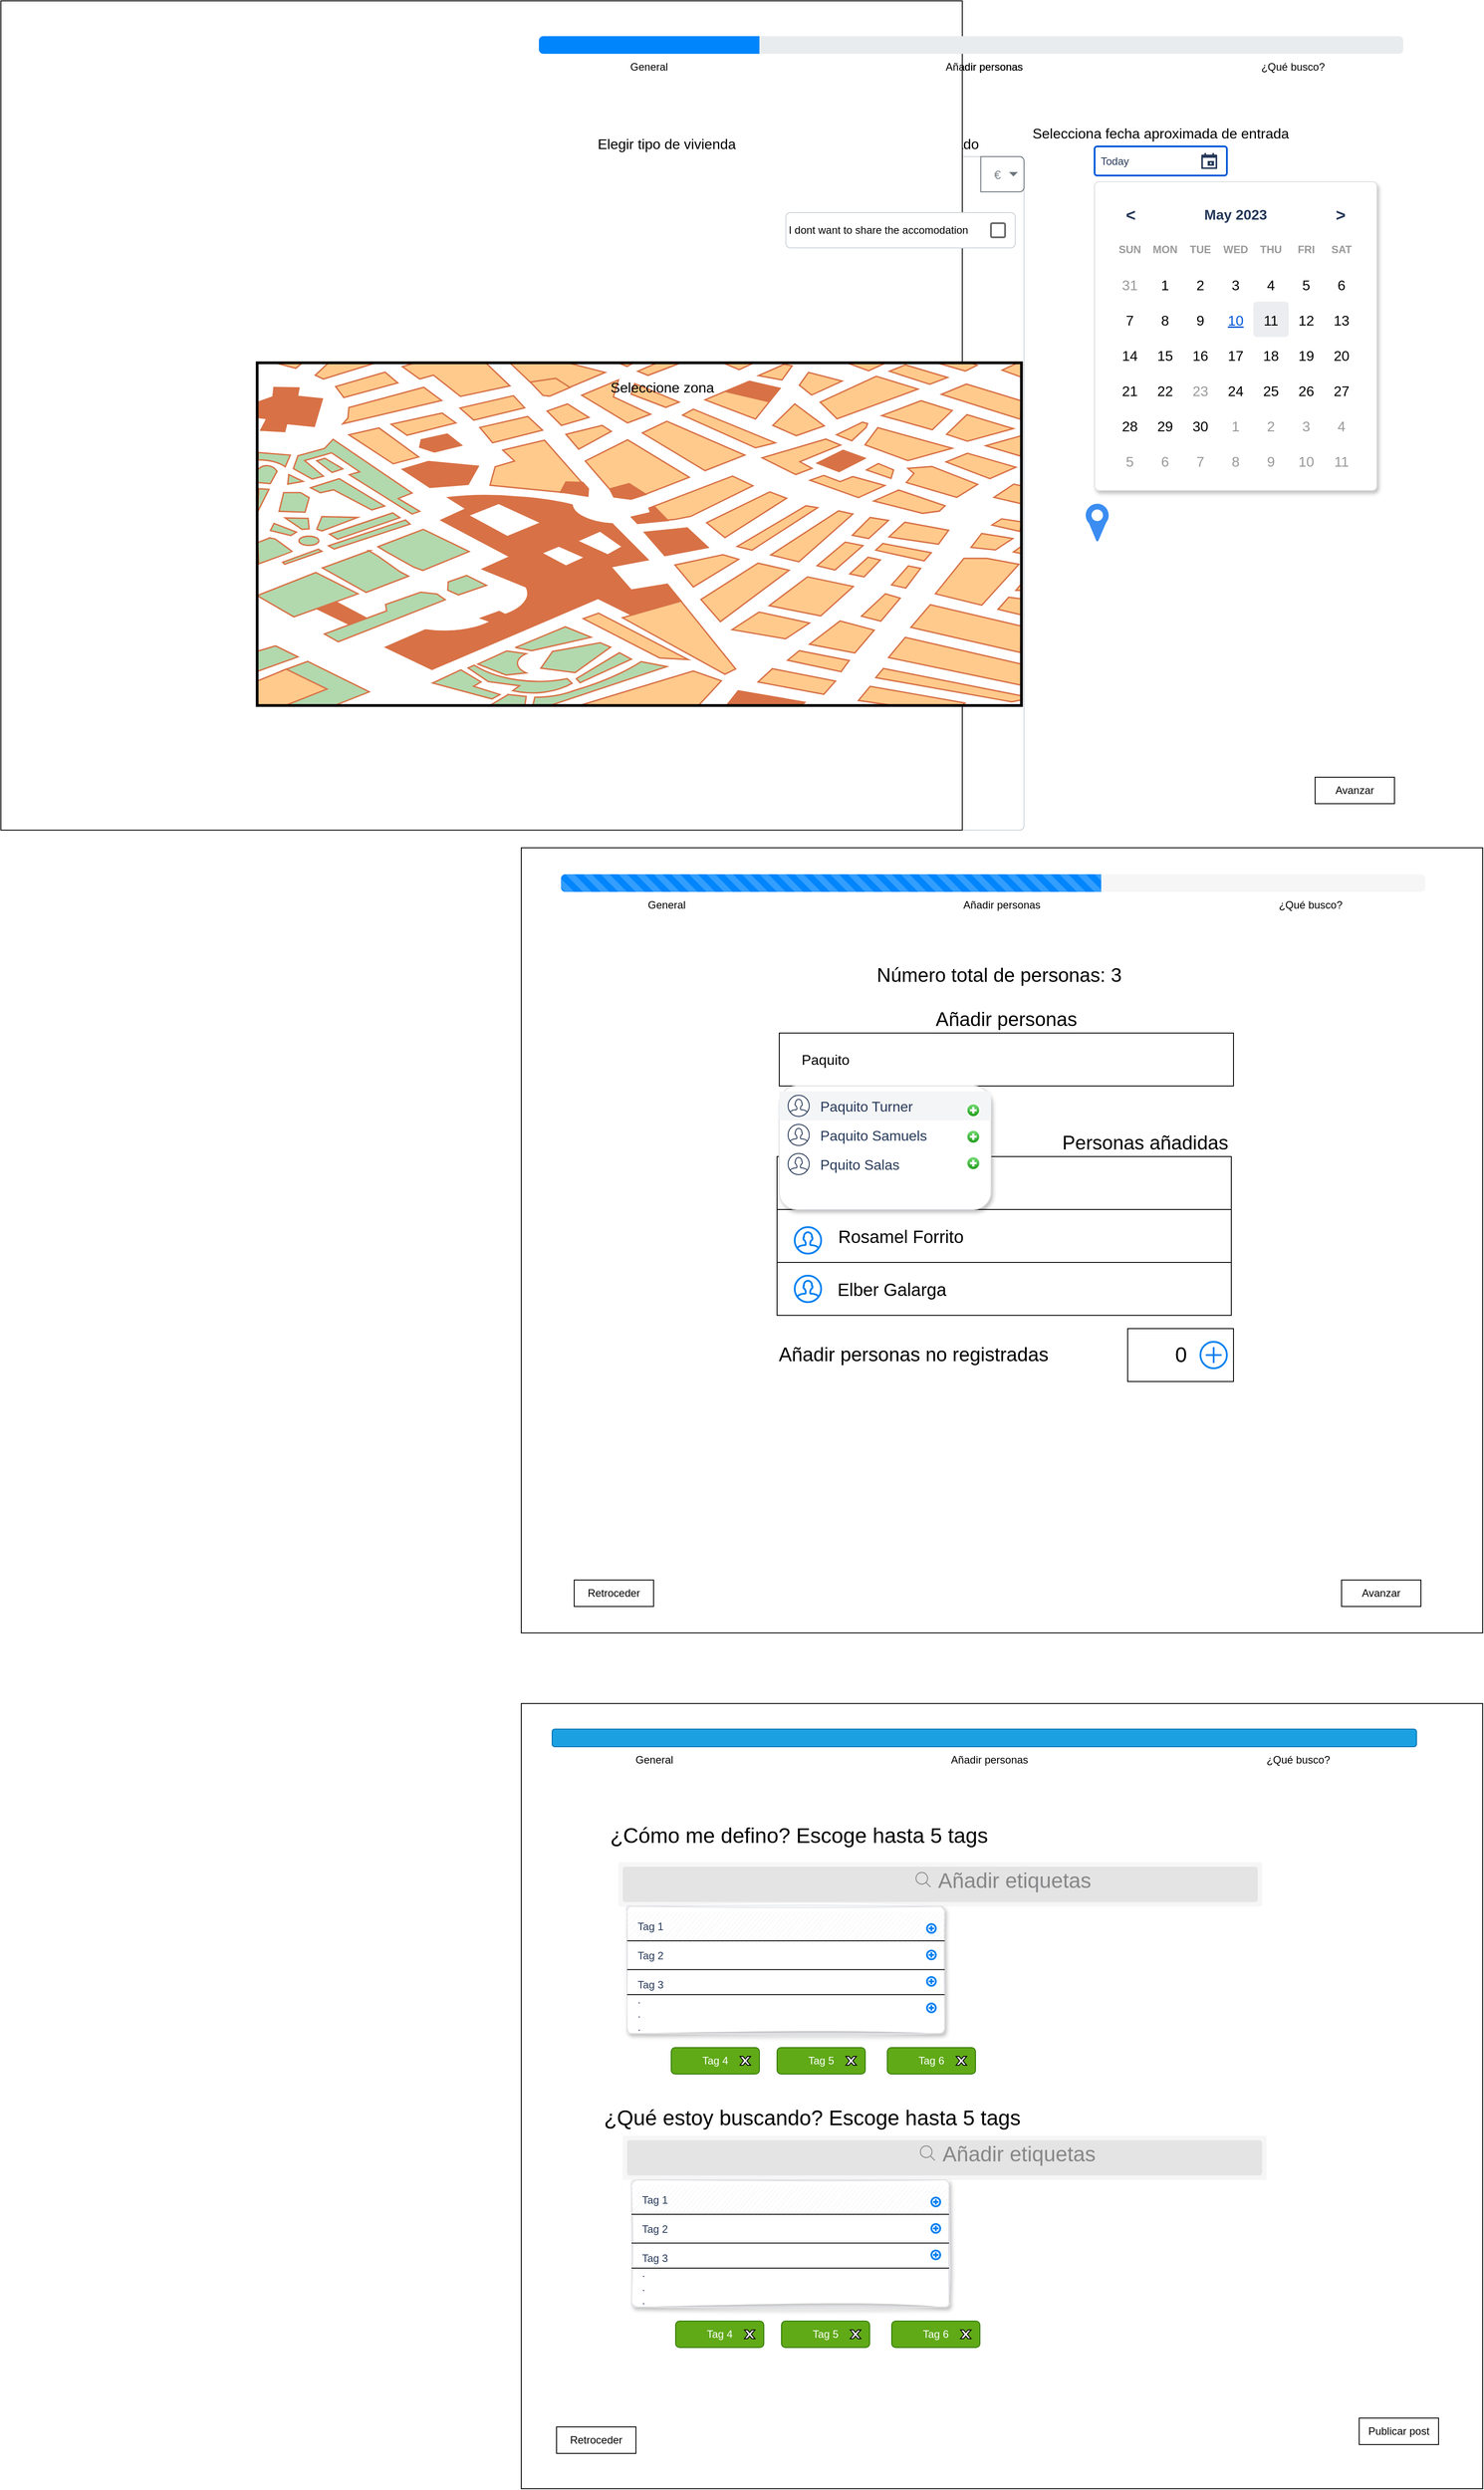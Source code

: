 <mxfile version="22.0.4" type="device">
  <diagram name="Create Person&#39;s Post" id="DGUBOlGSEJ_c2nCGAg-M">
    <mxGraphModel dx="3728" dy="1106" grid="1" gridSize="10" guides="1" tooltips="1" connect="1" arrows="1" fold="1" page="1" pageScale="1" pageWidth="827" pageHeight="1169" math="0" shadow="0">
      <root>
        <mxCell id="ZD-dW0uX3HsJ5z5t2PT5-0" />
        <mxCell id="ZD-dW0uX3HsJ5z5t2PT5-1" parent="ZD-dW0uX3HsJ5z5t2PT5-0" />
        <mxCell id="j2fNRu94Y6F79wNkn1hD-2" value="" style="html=1;shadow=0;dashed=0;shape=mxgraph.bootstrap.rrect;rSize=5;fillColor=#E9ECEF;strokeColor=none;" parent="ZD-dW0uX3HsJ5z5t2PT5-1" vertex="1">
          <mxGeometry x="-250" y="50" width="980" height="20" as="geometry" />
        </mxCell>
        <mxCell id="j2fNRu94Y6F79wNkn1hD-3" value="" style="html=1;shadow=0;dashed=0;shape=mxgraph.bootstrap.leftButton;rSize=5;fillColor=#0085FC;strokeColor=none;resizeHeight=1;" parent="j2fNRu94Y6F79wNkn1hD-2" vertex="1">
          <mxGeometry width="250" height="20" relative="1" as="geometry" />
        </mxCell>
        <mxCell id="j2fNRu94Y6F79wNkn1hD-4" value="" style="shape=image;html=1;verticalAlign=top;verticalLabelPosition=bottom;labelBackgroundColor=#ffffff;imageAspect=0;aspect=fixed;image=https://cdn3.iconfinder.com/data/icons/ilb/Cute%20Ball%20-%20Stop.png" parent="ZD-dW0uX3HsJ5z5t2PT5-1" vertex="1">
          <mxGeometry x="750" y="41" width="38" height="38" as="geometry" />
        </mxCell>
        <mxCell id="j2fNRu94Y6F79wNkn1hD-5" value="General" style="text;html=1;strokeColor=none;fillColor=none;align=center;verticalAlign=middle;whiteSpace=wrap;rounded=0;" parent="ZD-dW0uX3HsJ5z5t2PT5-1" vertex="1">
          <mxGeometry x="-250" y="70" width="250" height="30" as="geometry" />
        </mxCell>
        <mxCell id="j2fNRu94Y6F79wNkn1hD-6" value="Añadir personas" style="text;html=1;strokeColor=none;fillColor=none;align=center;verticalAlign=middle;whiteSpace=wrap;rounded=0;" parent="ZD-dW0uX3HsJ5z5t2PT5-1" vertex="1">
          <mxGeometry x="130" y="70" width="250" height="30" as="geometry" />
        </mxCell>
        <mxCell id="j2fNRu94Y6F79wNkn1hD-7" value="¿Qué busco?" style="text;html=1;strokeColor=none;fillColor=none;align=center;verticalAlign=middle;whiteSpace=wrap;rounded=0;" parent="ZD-dW0uX3HsJ5z5t2PT5-1" vertex="1">
          <mxGeometry x="480" y="70" width="250" height="30" as="geometry" />
        </mxCell>
        <mxCell id="j2fNRu94Y6F79wNkn1hD-8" value="&lt;font face=&quot;Helvetica&quot;&gt;Elegir tipo&lt;/font&gt;" style="rounded=1;fillColor=#253858;strokeColor=none;html=1;fontColor=#ffffff;align=left;fontSize=12;spacingLeft=10;sketch=0;hachureGap=4;pointerEvents=0;fontFamily=Architects Daughter;fontSource=https%3A%2F%2Ffonts.googleapis.com%2Fcss%3Ffamily%3DArchitects%2BDaughter;" parent="ZD-dW0uX3HsJ5z5t2PT5-1" vertex="1">
          <mxGeometry x="-180" y="186.5" width="130" height="33" as="geometry" />
        </mxCell>
        <mxCell id="j2fNRu94Y6F79wNkn1hD-9" value="" style="shape=triangle;direction=south;fillColor=#ffffff;strokeColor=none;html=1;sketch=1;hachureGap=4;pointerEvents=0;fontFamily=Architects Daughter;fontSource=https%3A%2F%2Ffonts.googleapis.com%2Fcss%3Ffamily%3DArchitects%2BDaughter;fontSize=20;" parent="j2fNRu94Y6F79wNkn1hD-8" vertex="1">
          <mxGeometry x="1" y="0.5" width="12" height="6" relative="1" as="geometry">
            <mxPoint x="-20" y="-3" as="offset" />
          </mxGeometry>
        </mxCell>
        <mxCell id="j2fNRu94Y6F79wNkn1hD-10" value="" style="rounded=1;fillColor=#ffffff;strokeColor=#DFE1E5;shadow=1;html=1;arcSize=4;sketch=1;hachureGap=4;pointerEvents=0;fontFamily=Architects Daughter;fontSource=https%3A%2F%2Ffonts.googleapis.com%2Fcss%3Ffamily%3DArchitects%2BDaughter;fontSize=20;" parent="ZD-dW0uX3HsJ5z5t2PT5-1" vertex="1">
          <mxGeometry x="-180" y="222.5" width="148" height="177.5" as="geometry" />
        </mxCell>
        <mxCell id="j2fNRu94Y6F79wNkn1hD-11" value="&lt;font face=&quot;Helvetica&quot;&gt;Piso&lt;/font&gt;" style="rounded=0;fillColor=#F4F5F7;strokeColor=none;shadow=0;html=1;align=left;fontSize=12;spacingLeft=10;fontColor=#253858;resizeWidth=1;sketch=1;hachureGap=4;pointerEvents=0;fontFamily=Architects Daughter;fontSource=https%3A%2F%2Ffonts.googleapis.com%2Fcss%3Ffamily%3DArchitects%2BDaughter;" parent="j2fNRu94Y6F79wNkn1hD-10" vertex="1">
          <mxGeometry width="130" height="33" relative="1" as="geometry">
            <mxPoint y="6" as="offset" />
          </mxGeometry>
        </mxCell>
        <mxCell id="j2fNRu94Y6F79wNkn1hD-12" value="&lt;font face=&quot;Helvetica&quot;&gt;Chalet&lt;/font&gt;" style="rounded=0;fillColor=none;strokeColor=none;shadow=0;html=1;align=left;fontSize=12;spacingLeft=10;fontColor=#253858;resizeWidth=1;sketch=1;hachureGap=4;pointerEvents=0;fontFamily=Architects Daughter;fontSource=https%3A%2F%2Ffonts.googleapis.com%2Fcss%3Ffamily%3DArchitects%2BDaughter;" parent="j2fNRu94Y6F79wNkn1hD-10" vertex="1">
          <mxGeometry width="130" height="33" relative="1" as="geometry">
            <mxPoint y="39" as="offset" />
          </mxGeometry>
        </mxCell>
        <mxCell id="j2fNRu94Y6F79wNkn1hD-13" value="&lt;font face=&quot;Helvetica&quot;&gt;Adosado&lt;/font&gt;" style="rounded=0;fillColor=none;strokeColor=none;shadow=0;html=1;align=left;fontSize=12;spacingLeft=10;fontColor=#253858;resizeWidth=1;sketch=1;hachureGap=4;pointerEvents=0;fontFamily=Architects Daughter;fontSource=https%3A%2F%2Ffonts.googleapis.com%2Fcss%3Ffamily%3DArchitects%2BDaughter;" parent="j2fNRu94Y6F79wNkn1hD-10" vertex="1">
          <mxGeometry width="130" height="33" relative="1" as="geometry">
            <mxPoint y="72" as="offset" />
          </mxGeometry>
        </mxCell>
        <mxCell id="j2fNRu94Y6F79wNkn1hD-14" value="&lt;font face=&quot;Helvetica&quot;&gt;Semiadosado&lt;/font&gt;" style="rounded=0;fillColor=none;strokeColor=none;shadow=0;html=1;align=left;fontSize=12;spacingLeft=10;fontColor=#253858;resizeWidth=1;sketch=1;hachureGap=4;pointerEvents=0;fontFamily=Architects Daughter;fontSource=https%3A%2F%2Ffonts.googleapis.com%2Fcss%3Ffamily%3DArchitects%2BDaughter;" parent="j2fNRu94Y6F79wNkn1hD-10" vertex="1">
          <mxGeometry width="130" height="33" relative="1" as="geometry">
            <mxPoint y="105" as="offset" />
          </mxGeometry>
        </mxCell>
        <mxCell id="j2fNRu94Y6F79wNkn1hD-15" value="&lt;font face=&quot;Helvetica&quot;&gt;Todos&lt;/font&gt;" style="rounded=0;fillColor=none;strokeColor=none;shadow=0;html=1;align=left;fontSize=12;spacingLeft=10;fontColor=#253858;resizeWidth=1;sketch=1;hachureGap=4;pointerEvents=0;fontFamily=Architects Daughter;fontSource=https%3A%2F%2Ffonts.googleapis.com%2Fcss%3Ffamily%3DArchitects%2BDaughter;" parent="j2fNRu94Y6F79wNkn1hD-10" vertex="1">
          <mxGeometry y="137.496" width="130" height="29.658" as="geometry" />
        </mxCell>
        <mxCell id="j2fNRu94Y6F79wNkn1hD-16" value="" style="shape=image;html=1;verticalAlign=top;verticalLabelPosition=bottom;labelBackgroundColor=#ffffff;imageAspect=0;aspect=fixed;image=https://cdn2.iconfinder.com/data/icons/boxicons-regular-vol-1/24/bx-checkbox-128.png" parent="j2fNRu94Y6F79wNkn1hD-10" vertex="1">
          <mxGeometry x="100" y="107.5" width="28" height="28" as="geometry" />
        </mxCell>
        <mxCell id="j2fNRu94Y6F79wNkn1hD-17" value="" style="shape=image;html=1;verticalAlign=top;verticalLabelPosition=bottom;labelBackgroundColor=#ffffff;imageAspect=0;aspect=fixed;image=https://cdn2.iconfinder.com/data/icons/boxicons-regular-vol-1/24/bx-checkbox-128.png" parent="j2fNRu94Y6F79wNkn1hD-10" vertex="1">
          <mxGeometry x="100" y="74.75" width="28" height="28" as="geometry" />
        </mxCell>
        <mxCell id="j2fNRu94Y6F79wNkn1hD-18" value="" style="shape=image;html=1;verticalAlign=top;verticalLabelPosition=bottom;labelBackgroundColor=#ffffff;imageAspect=0;aspect=fixed;image=https://cdn2.iconfinder.com/data/icons/boxicons-regular-vol-1/24/bx-checkbox-128.png" parent="j2fNRu94Y6F79wNkn1hD-10" vertex="1">
          <mxGeometry x="100" y="137.5" width="28" height="28" as="geometry" />
        </mxCell>
        <mxCell id="j2fNRu94Y6F79wNkn1hD-19" value="" style="shape=image;html=1;verticalAlign=top;verticalLabelPosition=bottom;labelBackgroundColor=#ffffff;imageAspect=0;aspect=fixed;image=https://cdn2.iconfinder.com/data/icons/boxicons-regular-vol-1/24/bx-checkbox-128.png" parent="j2fNRu94Y6F79wNkn1hD-10" vertex="1">
          <mxGeometry x="100" y="37.5" width="28" height="28" as="geometry" />
        </mxCell>
        <mxCell id="j2fNRu94Y6F79wNkn1hD-20" value="" style="dashed=0;labelPosition=right;align=left;shape=mxgraph.gmdl.checkbox;strokeColor=none;fillColor=#009587;strokeWidth=2;aspect=fixed;sketch=0;html=1;" parent="j2fNRu94Y6F79wNkn1hD-10" vertex="1">
          <mxGeometry x="106" y="7.5" width="16" height="16" as="geometry" />
        </mxCell>
        <mxCell id="j2fNRu94Y6F79wNkn1hD-21" value="&lt;font style=&quot;font-size: 16px;&quot;&gt;Presupuesto aproximado&lt;/font&gt;" style="text;html=1;strokeColor=none;fillColor=none;align=center;verticalAlign=middle;whiteSpace=wrap;rounded=0;" parent="ZD-dW0uX3HsJ5z5t2PT5-1" vertex="1">
          <mxGeometry x="30" y="156.5" width="260" height="30" as="geometry" />
        </mxCell>
        <mxCell id="j2fNRu94Y6F79wNkn1hD-22" value="" style="html=1;shadow=0;dashed=0;shape=mxgraph.bootstrap.rrect;rSize=5;strokeColor=#CED4DA;html=1;whiteSpace=wrap;fillColor=#FFFFFF;fontColor=#7D868C;align=left;spacing=15;spacingLeft=40;fontSize=14;" parent="ZD-dW0uX3HsJ5z5t2PT5-1" vertex="1">
          <mxGeometry x="30" y="186.5" width="270" height="763.5" as="geometry" />
        </mxCell>
        <mxCell id="j2fNRu94Y6F79wNkn1hD-23" value="€" style="html=1;shadow=0;dashed=0;shape=mxgraph.bootstrap.rightButton;strokeColor=#6C757D;gradientColor=inherit;fontColor=inherit;fillColor=inherit;rSize=5;perimeter=none;whiteSpace=wrap;resizeHeight=1;fontSize=14;align=left;spacing=15;" parent="j2fNRu94Y6F79wNkn1hD-22" vertex="1">
          <mxGeometry x="1" width="49" height="40" relative="1" as="geometry">
            <mxPoint x="-49" as="offset" />
          </mxGeometry>
        </mxCell>
        <mxCell id="j2fNRu94Y6F79wNkn1hD-24" value="" style="shape=triangle;direction=south;fillColor=#6C767D;strokeColor=none;perimeter=none;" parent="j2fNRu94Y6F79wNkn1hD-23" vertex="1">
          <mxGeometry x="1" y="0.5" width="10" height="5" relative="1" as="geometry">
            <mxPoint x="-17" y="-2.5" as="offset" />
          </mxGeometry>
        </mxCell>
        <mxCell id="j2fNRu94Y6F79wNkn1hD-25" value="Min:&amp;nbsp;" style="text;html=1;strokeColor=none;fillColor=none;align=center;verticalAlign=middle;whiteSpace=wrap;rounded=0;" parent="j2fNRu94Y6F79wNkn1hD-22" vertex="1">
          <mxGeometry x="10" width="50" height="40" as="geometry" />
        </mxCell>
        <mxCell id="j2fNRu94Y6F79wNkn1hD-26" value="Max:" style="text;html=1;strokeColor=none;fillColor=none;align=center;verticalAlign=middle;whiteSpace=wrap;rounded=0;" parent="j2fNRu94Y6F79wNkn1hD-22" vertex="1">
          <mxGeometry x="110" width="50" height="40" as="geometry" />
        </mxCell>
        <mxCell id="j2fNRu94Y6F79wNkn1hD-27" value="" style="endArrow=none;html=1;rounded=0;entryX=0;entryY=0;entryDx=0;entryDy=0;exitX=0;exitY=1;exitDx=0;exitDy=0;dashed=1;dashPattern=1 1;" parent="j2fNRu94Y6F79wNkn1hD-22" source="j2fNRu94Y6F79wNkn1hD-26" target="j2fNRu94Y6F79wNkn1hD-26" edge="1">
          <mxGeometry width="50" height="50" relative="1" as="geometry">
            <mxPoint x="105" y="40" as="sourcePoint" />
            <mxPoint x="420" y="160" as="targetPoint" />
          </mxGeometry>
        </mxCell>
        <mxCell id="j2fNRu94Y6F79wNkn1hD-0" value="" style="rounded=0;whiteSpace=wrap;html=1;" parent="j2fNRu94Y6F79wNkn1hD-22" vertex="1">
          <mxGeometry x="-890" y="-176.5" width="1090" height="940" as="geometry" />
        </mxCell>
        <mxCell id="j2fNRu94Y6F79wNkn1hD-1" value="" style="verticalLabelPosition=bottom;shadow=0;dashed=0;align=center;html=1;verticalAlign=top;strokeWidth=1;shape=mxgraph.mockup.misc.map;" parent="j2fNRu94Y6F79wNkn1hD-22" vertex="1">
          <mxGeometry x="-600" y="233.5" width="870" height="390" as="geometry" />
        </mxCell>
        <mxCell id="j2fNRu94Y6F79wNkn1hD-28" value="Today" style="rounded=1;arcSize=9;fillColor=#ffffff;align=left;spacingLeft=5;strokeColor=#0057D8;html=1;strokeWidth=2;fontColor=#253858;fontSize=12" parent="ZD-dW0uX3HsJ5z5t2PT5-1" vertex="1">
          <mxGeometry x="380" y="175" width="150" height="33" as="geometry" />
        </mxCell>
        <mxCell id="j2fNRu94Y6F79wNkn1hD-29" value="" style="shape=mxgraph.gmdl.calendar;fillColor=#253858;strokeColor=none" parent="j2fNRu94Y6F79wNkn1hD-28" vertex="1">
          <mxGeometry x="1" y="0.5" width="18" height="18" relative="1" as="geometry">
            <mxPoint x="-29" y="-9" as="offset" />
          </mxGeometry>
        </mxCell>
        <mxCell id="j2fNRu94Y6F79wNkn1hD-30" value="" style="shape=mxgraph.mockup.forms.rrect;rSize=5;strokeColor=#DFE1E5;fillColor=#ffffff;shadow=1" parent="ZD-dW0uX3HsJ5z5t2PT5-1" vertex="1">
          <mxGeometry x="380" y="215" width="320" height="350" as="geometry" />
        </mxCell>
        <mxCell id="j2fNRu94Y6F79wNkn1hD-31" value="May 2023" style="strokeColor=none;fillColor=none;fontColor=#253858;fontSize=16;fontStyle=1" parent="j2fNRu94Y6F79wNkn1hD-30" vertex="1">
          <mxGeometry x="60" y="16" width="200" height="40" as="geometry" />
        </mxCell>
        <mxCell id="j2fNRu94Y6F79wNkn1hD-32" value="&lt;" style="strokeColor=none;fillColor=none;fontColor=#253858;fontSize=19;fontStyle=1;" parent="j2fNRu94Y6F79wNkn1hD-30" vertex="1">
          <mxGeometry x="16" y="16" width="50" height="40" as="geometry" />
        </mxCell>
        <mxCell id="j2fNRu94Y6F79wNkn1hD-33" value="&gt;" style="strokeColor=none;fillColor=none;fontColor=#253858;fontSize=19;fontStyle=1;" parent="j2fNRu94Y6F79wNkn1hD-30" vertex="1">
          <mxGeometry x="254" y="16" width="50" height="40" as="geometry" />
        </mxCell>
        <mxCell id="j2fNRu94Y6F79wNkn1hD-34" value="SUN" style="strokeColor=none;fillColor=none;fontColor=#999999;fontSize=12;fontStyle=1" parent="j2fNRu94Y6F79wNkn1hD-30" vertex="1">
          <mxGeometry x="20" y="56" width="40" height="40" as="geometry" />
        </mxCell>
        <mxCell id="j2fNRu94Y6F79wNkn1hD-35" value="MON" style="strokeColor=none;fillColor=none;fontColor=#999999;fontSize=12;fontStyle=1" parent="j2fNRu94Y6F79wNkn1hD-30" vertex="1">
          <mxGeometry x="60" y="56" width="40" height="40" as="geometry" />
        </mxCell>
        <mxCell id="j2fNRu94Y6F79wNkn1hD-36" value="TUE" style="strokeColor=none;fillColor=none;fontColor=#999999;fontSize=12;fontStyle=1" parent="j2fNRu94Y6F79wNkn1hD-30" vertex="1">
          <mxGeometry x="100" y="56" width="40" height="40" as="geometry" />
        </mxCell>
        <mxCell id="j2fNRu94Y6F79wNkn1hD-37" value="WED" style="strokeColor=none;fillColor=none;fontColor=#999999;fontSize=12;fontStyle=1" parent="j2fNRu94Y6F79wNkn1hD-30" vertex="1">
          <mxGeometry x="140" y="56" width="40" height="40" as="geometry" />
        </mxCell>
        <mxCell id="j2fNRu94Y6F79wNkn1hD-38" value="THU" style="strokeColor=none;fillColor=none;fontColor=#999999;fontSize=12;fontStyle=1" parent="j2fNRu94Y6F79wNkn1hD-30" vertex="1">
          <mxGeometry x="180" y="56" width="40" height="40" as="geometry" />
        </mxCell>
        <mxCell id="j2fNRu94Y6F79wNkn1hD-39" value="FRI" style="strokeColor=none;fillColor=none;fontColor=#999999;fontSize=12;fontStyle=1" parent="j2fNRu94Y6F79wNkn1hD-30" vertex="1">
          <mxGeometry x="220" y="56" width="40" height="40" as="geometry" />
        </mxCell>
        <mxCell id="j2fNRu94Y6F79wNkn1hD-40" value="SAT" style="strokeColor=none;fillColor=none;fontColor=#999999;fontSize=12;fontStyle=1" parent="j2fNRu94Y6F79wNkn1hD-30" vertex="1">
          <mxGeometry x="260" y="56" width="40" height="40" as="geometry" />
        </mxCell>
        <mxCell id="j2fNRu94Y6F79wNkn1hD-41" value="31" style="strokeColor=none;fillColor=none;fontColor=#999999;fontSize=16" parent="j2fNRu94Y6F79wNkn1hD-30" vertex="1">
          <mxGeometry x="20" y="96" width="40" height="40" as="geometry" />
        </mxCell>
        <mxCell id="j2fNRu94Y6F79wNkn1hD-42" value="1" style="strokeColor=none;fillColor=none;fontColor=#000000;fontSize=16" parent="j2fNRu94Y6F79wNkn1hD-30" vertex="1">
          <mxGeometry x="60" y="96" width="40" height="40" as="geometry" />
        </mxCell>
        <mxCell id="j2fNRu94Y6F79wNkn1hD-43" value="2" style="strokeColor=none;fillColor=none;fontColor=#000000;fontSize=16" parent="j2fNRu94Y6F79wNkn1hD-30" vertex="1">
          <mxGeometry x="100" y="96" width="40" height="40" as="geometry" />
        </mxCell>
        <mxCell id="j2fNRu94Y6F79wNkn1hD-44" value="3" style="strokeColor=none;fillColor=none;fontColor=#000000;fontSize=16" parent="j2fNRu94Y6F79wNkn1hD-30" vertex="1">
          <mxGeometry x="140" y="96" width="40" height="40" as="geometry" />
        </mxCell>
        <mxCell id="j2fNRu94Y6F79wNkn1hD-45" value="4" style="strokeColor=none;fillColor=none;fontColor=#000000;fontSize=16" parent="j2fNRu94Y6F79wNkn1hD-30" vertex="1">
          <mxGeometry x="180" y="96" width="40" height="40" as="geometry" />
        </mxCell>
        <mxCell id="j2fNRu94Y6F79wNkn1hD-46" value="5" style="strokeColor=none;fillColor=none;fontColor=#000000;fontSize=16" parent="j2fNRu94Y6F79wNkn1hD-30" vertex="1">
          <mxGeometry x="220" y="96" width="40" height="40" as="geometry" />
        </mxCell>
        <mxCell id="j2fNRu94Y6F79wNkn1hD-47" value="6" style="strokeColor=none;fillColor=none;fontColor=#000000;fontSize=16" parent="j2fNRu94Y6F79wNkn1hD-30" vertex="1">
          <mxGeometry x="260" y="96" width="40" height="40" as="geometry" />
        </mxCell>
        <mxCell id="j2fNRu94Y6F79wNkn1hD-48" value="7" style="strokeColor=none;fillColor=none;fontColor=#000000;fontSize=16" parent="j2fNRu94Y6F79wNkn1hD-30" vertex="1">
          <mxGeometry x="20" y="136" width="40" height="40" as="geometry" />
        </mxCell>
        <mxCell id="j2fNRu94Y6F79wNkn1hD-49" value="8" style="strokeColor=none;fillColor=none;fontColor=#000000;fontSize=16" parent="j2fNRu94Y6F79wNkn1hD-30" vertex="1">
          <mxGeometry x="60" y="136" width="40" height="40" as="geometry" />
        </mxCell>
        <mxCell id="j2fNRu94Y6F79wNkn1hD-50" value="9" style="strokeColor=none;fillColor=none;fontColor=#000000;fontSize=16" parent="j2fNRu94Y6F79wNkn1hD-30" vertex="1">
          <mxGeometry x="100" y="136" width="40" height="40" as="geometry" />
        </mxCell>
        <mxCell id="j2fNRu94Y6F79wNkn1hD-51" value="10" style="strokeColor=none;fillColor=none;fontColor=#0057D8;fontSize=16;fontStyle=4" parent="j2fNRu94Y6F79wNkn1hD-30" vertex="1">
          <mxGeometry x="140" y="136" width="40" height="40" as="geometry" />
        </mxCell>
        <mxCell id="j2fNRu94Y6F79wNkn1hD-52" value="11" style="strokeColor=none;fillColor=#ECEDF0;fontColor=#000000;fontSize=16;rounded=1;arcSize=10" parent="j2fNRu94Y6F79wNkn1hD-30" vertex="1">
          <mxGeometry x="180" y="136" width="40" height="40" as="geometry" />
        </mxCell>
        <mxCell id="j2fNRu94Y6F79wNkn1hD-53" value="12" style="strokeColor=none;fillColor=none;fontColor=#000000;fontSize=16" parent="j2fNRu94Y6F79wNkn1hD-30" vertex="1">
          <mxGeometry x="220" y="136" width="40" height="40" as="geometry" />
        </mxCell>
        <mxCell id="j2fNRu94Y6F79wNkn1hD-54" value="13" style="strokeColor=none;fillColor=none;fontColor=#000000;fontSize=16" parent="j2fNRu94Y6F79wNkn1hD-30" vertex="1">
          <mxGeometry x="260" y="136" width="40" height="40" as="geometry" />
        </mxCell>
        <mxCell id="j2fNRu94Y6F79wNkn1hD-55" value="14" style="strokeColor=none;fillColor=none;fontColor=#000000;fontSize=16" parent="j2fNRu94Y6F79wNkn1hD-30" vertex="1">
          <mxGeometry x="20" y="176" width="40" height="40" as="geometry" />
        </mxCell>
        <mxCell id="j2fNRu94Y6F79wNkn1hD-56" value="15" style="strokeColor=none;fillColor=none;fontColor=#000000;fontSize=16" parent="j2fNRu94Y6F79wNkn1hD-30" vertex="1">
          <mxGeometry x="60" y="176" width="40" height="40" as="geometry" />
        </mxCell>
        <mxCell id="j2fNRu94Y6F79wNkn1hD-57" value="16" style="strokeColor=none;fillColor=none;fontColor=#000000;fontSize=16" parent="j2fNRu94Y6F79wNkn1hD-30" vertex="1">
          <mxGeometry x="100" y="176" width="40" height="40" as="geometry" />
        </mxCell>
        <mxCell id="j2fNRu94Y6F79wNkn1hD-58" value="17" style="strokeColor=none;fillColor=none;fontColor=#000000;fontSize=16" parent="j2fNRu94Y6F79wNkn1hD-30" vertex="1">
          <mxGeometry x="140" y="176" width="40" height="40" as="geometry" />
        </mxCell>
        <mxCell id="j2fNRu94Y6F79wNkn1hD-59" value="18" style="strokeColor=none;fillColor=none;fontColor=#000000;fontSize=16" parent="j2fNRu94Y6F79wNkn1hD-30" vertex="1">
          <mxGeometry x="180" y="176" width="40" height="40" as="geometry" />
        </mxCell>
        <mxCell id="j2fNRu94Y6F79wNkn1hD-60" value="19" style="strokeColor=none;fillColor=none;fontColor=#000000;fontSize=16" parent="j2fNRu94Y6F79wNkn1hD-30" vertex="1">
          <mxGeometry x="220" y="176" width="40" height="40" as="geometry" />
        </mxCell>
        <mxCell id="j2fNRu94Y6F79wNkn1hD-61" value="20" style="strokeColor=none;fillColor=none;fontColor=#000000;fontSize=16" parent="j2fNRu94Y6F79wNkn1hD-30" vertex="1">
          <mxGeometry x="260" y="176" width="40" height="40" as="geometry" />
        </mxCell>
        <mxCell id="j2fNRu94Y6F79wNkn1hD-62" value="21" style="strokeColor=none;fillColor=none;fontColor=#000000;fontSize=16" parent="j2fNRu94Y6F79wNkn1hD-30" vertex="1">
          <mxGeometry x="20" y="216" width="40" height="40" as="geometry" />
        </mxCell>
        <mxCell id="j2fNRu94Y6F79wNkn1hD-63" value="22" style="strokeColor=none;fillColor=none;fontColor=#000000;fontSize=16" parent="j2fNRu94Y6F79wNkn1hD-30" vertex="1">
          <mxGeometry x="60" y="216" width="40" height="40" as="geometry" />
        </mxCell>
        <mxCell id="j2fNRu94Y6F79wNkn1hD-64" value="23" style="strokeColor=none;fillColor=none;fontColor=#999999;fontSize=16" parent="j2fNRu94Y6F79wNkn1hD-30" vertex="1">
          <mxGeometry x="100" y="216" width="40" height="40" as="geometry" />
        </mxCell>
        <mxCell id="j2fNRu94Y6F79wNkn1hD-65" value="24" style="strokeColor=none;fillColor=none;fontColor=#000000;fontSize=16" parent="j2fNRu94Y6F79wNkn1hD-30" vertex="1">
          <mxGeometry x="140" y="216" width="40" height="40" as="geometry" />
        </mxCell>
        <mxCell id="j2fNRu94Y6F79wNkn1hD-66" value="25" style="strokeColor=none;fillColor=none;fontColor=#000000;fontSize=16" parent="j2fNRu94Y6F79wNkn1hD-30" vertex="1">
          <mxGeometry x="180" y="216" width="40" height="40" as="geometry" />
        </mxCell>
        <mxCell id="j2fNRu94Y6F79wNkn1hD-67" value="26" style="strokeColor=none;fillColor=none;fontColor=#000000;fontSize=16" parent="j2fNRu94Y6F79wNkn1hD-30" vertex="1">
          <mxGeometry x="220" y="216" width="40" height="40" as="geometry" />
        </mxCell>
        <mxCell id="j2fNRu94Y6F79wNkn1hD-68" value="27" style="strokeColor=none;fillColor=none;fontColor=#000000;fontSize=16" parent="j2fNRu94Y6F79wNkn1hD-30" vertex="1">
          <mxGeometry x="260" y="216" width="40" height="40" as="geometry" />
        </mxCell>
        <mxCell id="j2fNRu94Y6F79wNkn1hD-69" value="28" style="strokeColor=none;fillColor=none;fontColor=#000000;fontSize=16" parent="j2fNRu94Y6F79wNkn1hD-30" vertex="1">
          <mxGeometry x="20" y="256" width="40" height="40" as="geometry" />
        </mxCell>
        <mxCell id="j2fNRu94Y6F79wNkn1hD-70" value="29" style="strokeColor=none;fillColor=none;fontColor=#000000;fontSize=16" parent="j2fNRu94Y6F79wNkn1hD-30" vertex="1">
          <mxGeometry x="60" y="256" width="40" height="40" as="geometry" />
        </mxCell>
        <mxCell id="j2fNRu94Y6F79wNkn1hD-71" value="30" style="strokeColor=none;fillColor=none;fontColor=#000000;fontSize=16" parent="j2fNRu94Y6F79wNkn1hD-30" vertex="1">
          <mxGeometry x="100" y="256" width="40" height="40" as="geometry" />
        </mxCell>
        <mxCell id="j2fNRu94Y6F79wNkn1hD-72" value="1" style="strokeColor=none;fillColor=none;fontColor=#999999;fontSize=16" parent="j2fNRu94Y6F79wNkn1hD-30" vertex="1">
          <mxGeometry x="140" y="256" width="40" height="40" as="geometry" />
        </mxCell>
        <mxCell id="j2fNRu94Y6F79wNkn1hD-73" value="2" style="strokeColor=none;fillColor=none;fontColor=#999999;fontSize=16" parent="j2fNRu94Y6F79wNkn1hD-30" vertex="1">
          <mxGeometry x="180" y="256" width="40" height="40" as="geometry" />
        </mxCell>
        <mxCell id="j2fNRu94Y6F79wNkn1hD-74" value="3" style="strokeColor=none;fillColor=none;fontColor=#999999;fontSize=16" parent="j2fNRu94Y6F79wNkn1hD-30" vertex="1">
          <mxGeometry x="220" y="256" width="40" height="40" as="geometry" />
        </mxCell>
        <mxCell id="j2fNRu94Y6F79wNkn1hD-75" value="4" style="strokeColor=none;fillColor=none;fontColor=#999999;fontSize=16" parent="j2fNRu94Y6F79wNkn1hD-30" vertex="1">
          <mxGeometry x="260" y="256" width="40" height="40" as="geometry" />
        </mxCell>
        <mxCell id="j2fNRu94Y6F79wNkn1hD-76" value="5" style="strokeColor=none;fillColor=none;fontColor=#999999;fontSize=16" parent="j2fNRu94Y6F79wNkn1hD-30" vertex="1">
          <mxGeometry x="20" y="296" width="40" height="40" as="geometry" />
        </mxCell>
        <mxCell id="j2fNRu94Y6F79wNkn1hD-77" value="6" style="strokeColor=none;fillColor=none;fontColor=#999999;fontSize=16" parent="j2fNRu94Y6F79wNkn1hD-30" vertex="1">
          <mxGeometry x="60" y="296" width="40" height="40" as="geometry" />
        </mxCell>
        <mxCell id="j2fNRu94Y6F79wNkn1hD-78" value="7" style="strokeColor=none;fillColor=none;fontColor=#999999;fontSize=16" parent="j2fNRu94Y6F79wNkn1hD-30" vertex="1">
          <mxGeometry x="100" y="296" width="40" height="40" as="geometry" />
        </mxCell>
        <mxCell id="j2fNRu94Y6F79wNkn1hD-79" value="8" style="strokeColor=none;fillColor=none;fontColor=#999999;fontSize=16" parent="j2fNRu94Y6F79wNkn1hD-30" vertex="1">
          <mxGeometry x="140" y="296" width="40" height="40" as="geometry" />
        </mxCell>
        <mxCell id="j2fNRu94Y6F79wNkn1hD-80" value="9" style="strokeColor=none;fillColor=none;fontColor=#999999;fontSize=16" parent="j2fNRu94Y6F79wNkn1hD-30" vertex="1">
          <mxGeometry x="180" y="296" width="40" height="40" as="geometry" />
        </mxCell>
        <mxCell id="j2fNRu94Y6F79wNkn1hD-81" value="10" style="strokeColor=none;fillColor=none;fontColor=#999999;fontSize=16" parent="j2fNRu94Y6F79wNkn1hD-30" vertex="1">
          <mxGeometry x="220" y="296" width="40" height="40" as="geometry" />
        </mxCell>
        <mxCell id="j2fNRu94Y6F79wNkn1hD-82" value="11" style="strokeColor=none;fillColor=none;fontColor=#999999;fontSize=16" parent="j2fNRu94Y6F79wNkn1hD-30" vertex="1">
          <mxGeometry x="260" y="296" width="40" height="40" as="geometry" />
        </mxCell>
        <mxCell id="j2fNRu94Y6F79wNkn1hD-83" value="" style="sketch=0;html=1;aspect=fixed;strokeColor=none;shadow=0;fillColor=#3B8DF1;verticalAlign=top;labelPosition=center;verticalLabelPosition=bottom;shape=mxgraph.gcp2.maps_api" parent="ZD-dW0uX3HsJ5z5t2PT5-1" vertex="1">
          <mxGeometry x="370" y="580" width="26" height="42.62" as="geometry" />
        </mxCell>
        <mxCell id="j2fNRu94Y6F79wNkn1hD-84" value="" style="rounded=0;whiteSpace=wrap;html=1;" parent="ZD-dW0uX3HsJ5z5t2PT5-1" vertex="1">
          <mxGeometry x="-270" y="970" width="1090" height="890" as="geometry" />
        </mxCell>
        <mxCell id="j2fNRu94Y6F79wNkn1hD-85" value="" style="html=1;shadow=0;dashed=0;shape=mxgraph.bootstrap.rrect;rSize=5;strokeColor=none;fillColor=#f6f6f6;whiteSpace=wrap;" parent="ZD-dW0uX3HsJ5z5t2PT5-1" vertex="1">
          <mxGeometry x="-225" y="1000" width="980" height="20" as="geometry" />
        </mxCell>
        <mxCell id="j2fNRu94Y6F79wNkn1hD-86" value="" style="html=1;shadow=0;dashed=0;shape=mxgraph.bootstrap.leftButtonStriped;fillColor=#0085FC;fontColor=#FFFFFF;whiteSpace=wrap;" parent="j2fNRu94Y6F79wNkn1hD-85" vertex="1">
          <mxGeometry width="612.5" height="20" as="geometry" />
        </mxCell>
        <mxCell id="j2fNRu94Y6F79wNkn1hD-87" value="" style="shape=image;html=1;verticalAlign=top;verticalLabelPosition=bottom;labelBackgroundColor=#ffffff;imageAspect=0;aspect=fixed;image=https://cdn3.iconfinder.com/data/icons/ilb/Cute%20Ball%20-%20Stop.png" parent="ZD-dW0uX3HsJ5z5t2PT5-1" vertex="1">
          <mxGeometry x="770" y="991" width="38" height="38" as="geometry" />
        </mxCell>
        <mxCell id="j2fNRu94Y6F79wNkn1hD-88" value="General" style="text;html=1;strokeColor=none;fillColor=none;align=center;verticalAlign=middle;whiteSpace=wrap;rounded=0;" parent="ZD-dW0uX3HsJ5z5t2PT5-1" vertex="1">
          <mxGeometry x="-230" y="1020" width="250" height="30" as="geometry" />
        </mxCell>
        <mxCell id="j2fNRu94Y6F79wNkn1hD-89" value="Añadir personas" style="text;html=1;strokeColor=none;fillColor=none;align=center;verticalAlign=middle;whiteSpace=wrap;rounded=0;" parent="ZD-dW0uX3HsJ5z5t2PT5-1" vertex="1">
          <mxGeometry x="150" y="1020" width="250" height="30" as="geometry" />
        </mxCell>
        <mxCell id="j2fNRu94Y6F79wNkn1hD-90" value="¿Qué busco?" style="text;html=1;strokeColor=none;fillColor=none;align=center;verticalAlign=middle;whiteSpace=wrap;rounded=0;" parent="ZD-dW0uX3HsJ5z5t2PT5-1" vertex="1">
          <mxGeometry x="500" y="1020" width="250" height="30" as="geometry" />
        </mxCell>
        <mxCell id="j2fNRu94Y6F79wNkn1hD-91" value="&lt;font style=&quot;font-size: 22px;&quot;&gt;Número total de personas: 3&amp;nbsp;&lt;/font&gt;" style="text;html=1;strokeColor=none;fillColor=none;align=center;verticalAlign=middle;whiteSpace=wrap;rounded=0;" parent="ZD-dW0uX3HsJ5z5t2PT5-1" vertex="1">
          <mxGeometry x="-40" y="1100" width="630" height="30" as="geometry" />
        </mxCell>
        <mxCell id="j2fNRu94Y6F79wNkn1hD-92" value="" style="rounded=0;whiteSpace=wrap;html=1;" parent="ZD-dW0uX3HsJ5z5t2PT5-1" vertex="1">
          <mxGeometry x="22.5" y="1180" width="515" height="60" as="geometry" />
        </mxCell>
        <mxCell id="j2fNRu94Y6F79wNkn1hD-93" value="Añadir personas" style="text;html=1;strokeColor=none;fillColor=none;align=center;verticalAlign=middle;whiteSpace=wrap;rounded=0;fontSize=22;" parent="ZD-dW0uX3HsJ5z5t2PT5-1" vertex="1">
          <mxGeometry x="190" y="1150" width="180" height="30" as="geometry" />
        </mxCell>
        <mxCell id="j2fNRu94Y6F79wNkn1hD-94" value="" style="rounded=0;whiteSpace=wrap;html=1;" parent="ZD-dW0uX3HsJ5z5t2PT5-1" vertex="1">
          <mxGeometry x="20" y="1320" width="515" height="60" as="geometry" />
        </mxCell>
        <mxCell id="j2fNRu94Y6F79wNkn1hD-95" value="" style="rounded=0;whiteSpace=wrap;html=1;" parent="ZD-dW0uX3HsJ5z5t2PT5-1" vertex="1">
          <mxGeometry x="20" y="1440" width="515" height="60" as="geometry" />
        </mxCell>
        <mxCell id="j2fNRu94Y6F79wNkn1hD-96" value="" style="rounded=0;whiteSpace=wrap;html=1;" parent="ZD-dW0uX3HsJ5z5t2PT5-1" vertex="1">
          <mxGeometry x="20" y="1380" width="515" height="60" as="geometry" />
        </mxCell>
        <mxCell id="j2fNRu94Y6F79wNkn1hD-97" value="Personas añadidas" style="text;html=1;strokeColor=none;fillColor=none;align=center;verticalAlign=middle;whiteSpace=wrap;rounded=0;fontSize=22;" parent="ZD-dW0uX3HsJ5z5t2PT5-1" vertex="1">
          <mxGeometry x="340" y="1290" width="195" height="30" as="geometry" />
        </mxCell>
        <mxCell id="j2fNRu94Y6F79wNkn1hD-98" value="" style="rounded=1;fillColor=#ffffff;strokeColor=#DFE1E5;shadow=1;html=1;arcSize=14;" parent="ZD-dW0uX3HsJ5z5t2PT5-1" vertex="1">
          <mxGeometry x="22.5" y="1240" width="240" height="140" as="geometry" />
        </mxCell>
        <mxCell id="j2fNRu94Y6F79wNkn1hD-99" value="" style="rounded=0;fillColor=#F4F5F7;strokeColor=none;shadow=0;html=1;align=left;fontSize=12;spacingLeft=10;fontColor=#253858;resizeWidth=1" parent="j2fNRu94Y6F79wNkn1hD-98" vertex="1">
          <mxGeometry width="240" height="33" relative="1" as="geometry">
            <mxPoint y="6" as="offset" />
          </mxGeometry>
        </mxCell>
        <mxCell id="j2fNRu94Y6F79wNkn1hD-100" value="&lt;font style=&quot;font-size: 16px;&quot;&gt;Paquito Turner&lt;/font&gt;" style="shape=mxgraph.ios7.icons.user;fillColor=#ffffff;strokeColor=#253858;html=1;fontColor=#253858;align=left;fontSize=12;spacingLeft=10;labelPosition=right;verticalLabelPosition=middle;verticalAlign=middle;" parent="j2fNRu94Y6F79wNkn1hD-99" vertex="1">
          <mxGeometry y="0.5" width="24" height="24" relative="1" as="geometry">
            <mxPoint x="10" y="-12" as="offset" />
          </mxGeometry>
        </mxCell>
        <mxCell id="j2fNRu94Y6F79wNkn1hD-101" value="" style="rounded=0;fillColor=none;strokeColor=none;shadow=0;html=1;align=left;fontSize=12;spacingLeft=10;fontColor=#253858;resizeWidth=1" parent="j2fNRu94Y6F79wNkn1hD-98" vertex="1">
          <mxGeometry width="240" height="33" relative="1" as="geometry">
            <mxPoint y="39" as="offset" />
          </mxGeometry>
        </mxCell>
        <mxCell id="j2fNRu94Y6F79wNkn1hD-102" value="&lt;font style=&quot;font-size: 16px;&quot;&gt;Paquito Samuels&lt;/font&gt;" style="shape=mxgraph.ios7.icons.user;fillColor=#ffffff;strokeColor=#253858;html=1;fontColor=#253858;align=left;fontSize=12;spacingLeft=10;labelPosition=right;verticalLabelPosition=middle;verticalAlign=middle;" parent="j2fNRu94Y6F79wNkn1hD-101" vertex="1">
          <mxGeometry y="0.5" width="24" height="24" relative="1" as="geometry">
            <mxPoint x="10" y="-12" as="offset" />
          </mxGeometry>
        </mxCell>
        <mxCell id="j2fNRu94Y6F79wNkn1hD-103" value="" style="verticalLabelPosition=bottom;verticalAlign=top;html=1;shadow=0;dashed=0;strokeWidth=1;shape=mxgraph.ios.iAddIcon;fillColor=#7AdF78;fillColor2=#1A9917;strokeColor=#ffffff;sketch=0;" parent="j2fNRu94Y6F79wNkn1hD-101" vertex="1">
          <mxGeometry x="212.5" y="11" width="15" height="15" as="geometry" />
        </mxCell>
        <mxCell id="j2fNRu94Y6F79wNkn1hD-104" value="" style="verticalLabelPosition=bottom;verticalAlign=top;html=1;shadow=0;dashed=0;strokeWidth=1;shape=mxgraph.ios.iAddIcon;fillColor=#7AdF78;fillColor2=#1A9917;strokeColor=#ffffff;sketch=0;" parent="j2fNRu94Y6F79wNkn1hD-101" vertex="1">
          <mxGeometry x="212.5" y="-19" width="15" height="15" as="geometry" />
        </mxCell>
        <mxCell id="j2fNRu94Y6F79wNkn1hD-105" value="" style="rounded=0;fillColor=none;strokeColor=none;shadow=0;html=1;align=left;fontSize=12;spacingLeft=10;fontColor=#253858;resizeWidth=1" parent="j2fNRu94Y6F79wNkn1hD-98" vertex="1">
          <mxGeometry width="240" height="33" relative="1" as="geometry">
            <mxPoint y="72" as="offset" />
          </mxGeometry>
        </mxCell>
        <mxCell id="j2fNRu94Y6F79wNkn1hD-106" value="&lt;font style=&quot;font-size: 16px;&quot;&gt;Pquito Salas&lt;/font&gt;" style="shape=mxgraph.ios7.icons.user;fillColor=#ffffff;strokeColor=#253858;html=1;fontColor=#253858;align=left;fontSize=12;spacingLeft=10;labelPosition=right;verticalLabelPosition=middle;verticalAlign=middle;" parent="j2fNRu94Y6F79wNkn1hD-105" vertex="1">
          <mxGeometry y="0.5" width="24" height="24" relative="1" as="geometry">
            <mxPoint x="10" y="-12" as="offset" />
          </mxGeometry>
        </mxCell>
        <mxCell id="j2fNRu94Y6F79wNkn1hD-107" value="" style="verticalLabelPosition=bottom;verticalAlign=top;html=1;shadow=0;dashed=0;strokeWidth=1;shape=mxgraph.ios.iAddIcon;fillColor=#7AdF78;fillColor2=#1A9917;strokeColor=#ffffff;sketch=0;" parent="j2fNRu94Y6F79wNkn1hD-105" vertex="1">
          <mxGeometry x="212.5" y="8" width="15" height="15" as="geometry" />
        </mxCell>
        <mxCell id="j2fNRu94Y6F79wNkn1hD-108" value="&lt;font style=&quot;font-size: 16px;&quot;&gt;Paquito&lt;/font&gt;" style="text;html=1;strokeColor=none;fillColor=none;align=center;verticalAlign=middle;whiteSpace=wrap;rounded=0;" parent="ZD-dW0uX3HsJ5z5t2PT5-1" vertex="1">
          <mxGeometry x="45" y="1195" width="60" height="30" as="geometry" />
        </mxCell>
        <mxCell id="j2fNRu94Y6F79wNkn1hD-109" value="" style="html=1;verticalLabelPosition=bottom;align=center;labelBackgroundColor=#ffffff;verticalAlign=top;strokeWidth=2;strokeColor=#0080F0;shadow=0;dashed=0;shape=mxgraph.ios7.icons.user;" parent="ZD-dW0uX3HsJ5z5t2PT5-1" vertex="1">
          <mxGeometry x="40" y="1400" width="30" height="30" as="geometry" />
        </mxCell>
        <mxCell id="j2fNRu94Y6F79wNkn1hD-110" value="&lt;span style=&quot;font-size: 20px;&quot;&gt;Rosamel Forrito&lt;/span&gt;" style="text;html=1;strokeColor=none;fillColor=none;align=center;verticalAlign=middle;whiteSpace=wrap;rounded=0;" parent="ZD-dW0uX3HsJ5z5t2PT5-1" vertex="1">
          <mxGeometry x="82.5" y="1395" width="155" height="30" as="geometry" />
        </mxCell>
        <mxCell id="j2fNRu94Y6F79wNkn1hD-111" value="" style="html=1;verticalLabelPosition=bottom;align=center;labelBackgroundColor=#ffffff;verticalAlign=top;strokeWidth=2;strokeColor=#0080F0;shadow=0;dashed=0;shape=mxgraph.ios7.icons.user;" parent="ZD-dW0uX3HsJ5z5t2PT5-1" vertex="1">
          <mxGeometry x="40" y="1455" width="30" height="30" as="geometry" />
        </mxCell>
        <mxCell id="j2fNRu94Y6F79wNkn1hD-112" value="&lt;span style=&quot;font-size: 20px;&quot;&gt;&amp;nbsp;Elber Galarga&lt;/span&gt;" style="text;html=1;strokeColor=none;fillColor=none;align=center;verticalAlign=middle;whiteSpace=wrap;rounded=0;" parent="ZD-dW0uX3HsJ5z5t2PT5-1" vertex="1">
          <mxGeometry x="70" y="1455" width="155" height="30" as="geometry" />
        </mxCell>
        <mxCell id="j2fNRu94Y6F79wNkn1hD-113" value="" style="shape=image;html=1;verticalAlign=top;verticalLabelPosition=bottom;labelBackgroundColor=#ffffff;imageAspect=0;aspect=fixed;image=https://cdn1.iconfinder.com/data/icons/ionicons-sharp-vol-2/512/trash-bin-sharp-128.png" parent="ZD-dW0uX3HsJ5z5t2PT5-1" vertex="1">
          <mxGeometry x="490" y="1330" width="40" height="40" as="geometry" />
        </mxCell>
        <mxCell id="j2fNRu94Y6F79wNkn1hD-114" value="" style="shape=image;html=1;verticalAlign=top;verticalLabelPosition=bottom;labelBackgroundColor=#ffffff;imageAspect=0;aspect=fixed;image=https://cdn1.iconfinder.com/data/icons/ionicons-sharp-vol-2/512/trash-bin-sharp-128.png" parent="ZD-dW0uX3HsJ5z5t2PT5-1" vertex="1">
          <mxGeometry x="490" y="1450" width="40" height="40" as="geometry" />
        </mxCell>
        <mxCell id="j2fNRu94Y6F79wNkn1hD-115" value="" style="shape=image;html=1;verticalAlign=top;verticalLabelPosition=bottom;labelBackgroundColor=#ffffff;imageAspect=0;aspect=fixed;image=https://cdn1.iconfinder.com/data/icons/ionicons-sharp-vol-2/512/trash-bin-sharp-128.png" parent="ZD-dW0uX3HsJ5z5t2PT5-1" vertex="1">
          <mxGeometry x="490" y="1390" width="40" height="40" as="geometry" />
        </mxCell>
        <mxCell id="j2fNRu94Y6F79wNkn1hD-116" value="Añadir personas no registradas" style="text;html=1;strokeColor=none;fillColor=none;align=left;verticalAlign=middle;whiteSpace=wrap;rounded=0;fontSize=22;" parent="ZD-dW0uX3HsJ5z5t2PT5-1" vertex="1">
          <mxGeometry x="20" y="1530" width="430" height="30" as="geometry" />
        </mxCell>
        <mxCell id="j2fNRu94Y6F79wNkn1hD-117" value="&lt;font style=&quot;font-size: 24px;&quot;&gt;0&lt;/font&gt;" style="rounded=0;whiteSpace=wrap;html=1;" parent="ZD-dW0uX3HsJ5z5t2PT5-1" vertex="1">
          <mxGeometry x="417.5" y="1515" width="120" height="60" as="geometry" />
        </mxCell>
        <mxCell id="j2fNRu94Y6F79wNkn1hD-118" value="" style="html=1;verticalLabelPosition=bottom;align=center;labelBackgroundColor=#ffffff;verticalAlign=top;strokeWidth=2;strokeColor=#0080F0;shadow=0;dashed=0;shape=mxgraph.ios7.icons.add;" parent="ZD-dW0uX3HsJ5z5t2PT5-1" vertex="1">
          <mxGeometry x="500" y="1530" width="30" height="30" as="geometry" />
        </mxCell>
        <mxCell id="j2fNRu94Y6F79wNkn1hD-119" value="" style="shape=image;html=1;verticalAlign=top;verticalLabelPosition=bottom;labelBackgroundColor=#ffffff;imageAspect=0;aspect=fixed;image=https://cdn4.iconfinder.com/data/icons/e-commerce-icon-set/48/Less-128.png" parent="ZD-dW0uX3HsJ5z5t2PT5-1" vertex="1">
          <mxGeometry x="425" y="1529" width="32" height="32" as="geometry" />
        </mxCell>
        <mxCell id="j2fNRu94Y6F79wNkn1hD-120" value="" style="rounded=0;whiteSpace=wrap;html=1;" parent="ZD-dW0uX3HsJ5z5t2PT5-1" vertex="1">
          <mxGeometry x="-270" y="1940" width="1090" height="890" as="geometry" />
        </mxCell>
        <mxCell id="j2fNRu94Y6F79wNkn1hD-121" value="Avanzar" style="text;html=1;strokeColor=default;fillColor=none;align=center;verticalAlign=middle;whiteSpace=wrap;rounded=0;" parent="ZD-dW0uX3HsJ5z5t2PT5-1" vertex="1">
          <mxGeometry x="630" y="890" width="90" height="30" as="geometry" />
        </mxCell>
        <mxCell id="j2fNRu94Y6F79wNkn1hD-122" value="Retroceder" style="text;html=1;strokeColor=default;fillColor=none;align=center;verticalAlign=middle;whiteSpace=wrap;rounded=0;" parent="ZD-dW0uX3HsJ5z5t2PT5-1" vertex="1">
          <mxGeometry x="-210" y="1800" width="90" height="30" as="geometry" />
        </mxCell>
        <mxCell id="j2fNRu94Y6F79wNkn1hD-123" value="Avanzar" style="text;html=1;strokeColor=default;fillColor=none;align=center;verticalAlign=middle;whiteSpace=wrap;rounded=0;" parent="ZD-dW0uX3HsJ5z5t2PT5-1" vertex="1">
          <mxGeometry x="660" y="1800" width="90" height="30" as="geometry" />
        </mxCell>
        <mxCell id="j2fNRu94Y6F79wNkn1hD-124" value="Retroceder" style="text;html=1;strokeColor=default;fillColor=none;align=center;verticalAlign=middle;whiteSpace=wrap;rounded=0;" parent="ZD-dW0uX3HsJ5z5t2PT5-1" vertex="1">
          <mxGeometry x="-230" y="2760" width="90" height="30" as="geometry" />
        </mxCell>
        <mxCell id="j2fNRu94Y6F79wNkn1hD-125" value="Tag 4" style="rounded=1;whiteSpace=wrap;html=1;fillColor=#60a917;fontColor=#ffffff;strokeColor=#2D7600;" parent="ZD-dW0uX3HsJ5z5t2PT5-1" vertex="1">
          <mxGeometry x="-100" y="2330" width="100" height="30" as="geometry" />
        </mxCell>
        <mxCell id="j2fNRu94Y6F79wNkn1hD-126" value="" style="html=1;shadow=0;dashed=0;shape=mxgraph.bootstrap.rrect;rSize=5;fillColor=#E9ECEF;strokeColor=none;" parent="ZD-dW0uX3HsJ5z5t2PT5-1" vertex="1">
          <mxGeometry x="-250" y="50" width="980" height="20" as="geometry" />
        </mxCell>
        <mxCell id="j2fNRu94Y6F79wNkn1hD-127" value="" style="html=1;shadow=0;dashed=0;shape=mxgraph.bootstrap.leftButton;rSize=5;fillColor=#0085FC;strokeColor=none;resizeHeight=1;" parent="j2fNRu94Y6F79wNkn1hD-126" vertex="1">
          <mxGeometry width="250" height="20" relative="1" as="geometry" />
        </mxCell>
        <mxCell id="j2fNRu94Y6F79wNkn1hD-128" value="General" style="text;html=1;strokeColor=none;fillColor=none;align=center;verticalAlign=middle;whiteSpace=wrap;rounded=0;" parent="ZD-dW0uX3HsJ5z5t2PT5-1" vertex="1">
          <mxGeometry x="-250" y="70" width="250" height="30" as="geometry" />
        </mxCell>
        <mxCell id="j2fNRu94Y6F79wNkn1hD-129" value="Añadir personas" style="text;html=1;strokeColor=none;fillColor=none;align=center;verticalAlign=middle;whiteSpace=wrap;rounded=0;" parent="ZD-dW0uX3HsJ5z5t2PT5-1" vertex="1">
          <mxGeometry x="130" y="70" width="250" height="30" as="geometry" />
        </mxCell>
        <mxCell id="j2fNRu94Y6F79wNkn1hD-130" value="" style="shape=image;html=1;verticalAlign=top;verticalLabelPosition=bottom;labelBackgroundColor=#ffffff;imageAspect=0;aspect=fixed;image=https://cdn3.iconfinder.com/data/icons/ilb/Cute%20Ball%20-%20Stop.png" parent="ZD-dW0uX3HsJ5z5t2PT5-1" vertex="1">
          <mxGeometry x="756" y="1960" width="38" height="38" as="geometry" />
        </mxCell>
        <mxCell id="j2fNRu94Y6F79wNkn1hD-131" value="¿Qué busco?" style="text;html=1;strokeColor=none;fillColor=none;align=center;verticalAlign=middle;whiteSpace=wrap;rounded=0;" parent="ZD-dW0uX3HsJ5z5t2PT5-1" vertex="1">
          <mxGeometry x="486" y="1989" width="250" height="30" as="geometry" />
        </mxCell>
        <mxCell id="j2fNRu94Y6F79wNkn1hD-132" value="General" style="text;html=1;strokeColor=none;fillColor=none;align=center;verticalAlign=middle;whiteSpace=wrap;rounded=0;" parent="ZD-dW0uX3HsJ5z5t2PT5-1" vertex="1">
          <mxGeometry x="-244" y="1989" width="250" height="30" as="geometry" />
        </mxCell>
        <mxCell id="j2fNRu94Y6F79wNkn1hD-133" value="Añadir personas" style="text;html=1;strokeColor=none;fillColor=none;align=center;verticalAlign=middle;whiteSpace=wrap;rounded=0;" parent="ZD-dW0uX3HsJ5z5t2PT5-1" vertex="1">
          <mxGeometry x="136" y="1989" width="250" height="30" as="geometry" />
        </mxCell>
        <mxCell id="j2fNRu94Y6F79wNkn1hD-134" value="" style="rounded=1;whiteSpace=wrap;html=1;fillColor=#1ba1e2;fontColor=#ffffff;strokeColor=#006EAF;" parent="ZD-dW0uX3HsJ5z5t2PT5-1" vertex="1">
          <mxGeometry x="-235" y="1969" width="980" height="20" as="geometry" />
        </mxCell>
        <mxCell id="j2fNRu94Y6F79wNkn1hD-135" value="" style="shape=rect;fillColor=#F6F6F6;strokeColor=none;" parent="ZD-dW0uX3HsJ5z5t2PT5-1" vertex="1">
          <mxGeometry x="-160" y="2120" width="730" height="50" as="geometry" />
        </mxCell>
        <mxCell id="j2fNRu94Y6F79wNkn1hD-136" value="" style="html=1;strokeWidth=1;shadow=0;dashed=0;shape=mxgraph.ios7ui.marginRect;rx=3;ry=3;rectMargin=5;fillColor=#E4E4E4;strokeColor=none;" parent="j2fNRu94Y6F79wNkn1hD-135" vertex="1">
          <mxGeometry width="730.0" height="50" as="geometry" />
        </mxCell>
        <mxCell id="j2fNRu94Y6F79wNkn1hD-137" value="&lt;span style=&quot;font-size: 24px;&quot;&gt;&amp;nbsp;Añadir etiquetas&lt;/span&gt;" style="shape=mxgraph.ios7.icons.looking_glass;strokeColor=#878789;fillColor=none;fontColor=#878789;labelPosition=right;verticalLabelPosition=middle;align=left;verticalAlign=middle;fontSize=6;fontStyle=0;spacingTop=2;sketch=0;html=1;" parent="j2fNRu94Y6F79wNkn1hD-135" vertex="1">
          <mxGeometry x="0.5" y="0.5" width="16.5" height="16.5" relative="1" as="geometry">
            <mxPoint x="-27.5" y="-13.5" as="offset" />
          </mxGeometry>
        </mxCell>
        <mxCell id="j2fNRu94Y6F79wNkn1hD-138" value="" style="rounded=1;fillColor=#ffffff;strokeColor=#DFE1E5;shadow=1;html=1;arcSize=4;sketch=1;hachureGap=4;pointerEvents=0;fontFamily=Architects Daughter;fontSource=https%3A%2F%2Ffonts.googleapis.com%2Fcss%3Ffamily%3DArchitects%2BDaughter;fontSize=20;" parent="ZD-dW0uX3HsJ5z5t2PT5-1" vertex="1">
          <mxGeometry x="-150" y="2170" width="360" height="144" as="geometry" />
        </mxCell>
        <mxCell id="j2fNRu94Y6F79wNkn1hD-139" value="&lt;font face=&quot;Helvetica&quot;&gt;Tag 1&lt;/font&gt;" style="rounded=0;fillColor=#F4F5F7;strokeColor=none;shadow=0;html=1;align=left;fontSize=12;spacingLeft=10;fontColor=#253858;resizeWidth=1;sketch=1;hachureGap=4;pointerEvents=0;fontFamily=Architects Daughter;fontSource=https%3A%2F%2Ffonts.googleapis.com%2Fcss%3Ffamily%3DArchitects%2BDaughter;" parent="j2fNRu94Y6F79wNkn1hD-138" vertex="1">
          <mxGeometry width="360" height="33" relative="1" as="geometry">
            <mxPoint y="6" as="offset" />
          </mxGeometry>
        </mxCell>
        <mxCell id="j2fNRu94Y6F79wNkn1hD-140" value="&lt;font face=&quot;Helvetica&quot;&gt;Tag 2&lt;/font&gt;" style="rounded=0;fillColor=none;strokeColor=none;shadow=0;html=1;align=left;fontSize=12;spacingLeft=10;fontColor=#253858;resizeWidth=1;sketch=1;hachureGap=4;pointerEvents=0;fontFamily=Architects Daughter;fontSource=https%3A%2F%2Ffonts.googleapis.com%2Fcss%3Ffamily%3DArchitects%2BDaughter;" parent="j2fNRu94Y6F79wNkn1hD-138" vertex="1">
          <mxGeometry width="360" height="33" relative="1" as="geometry">
            <mxPoint y="39" as="offset" />
          </mxGeometry>
        </mxCell>
        <mxCell id="j2fNRu94Y6F79wNkn1hD-141" value="&lt;font face=&quot;Helvetica&quot;&gt;Tag 3&lt;/font&gt;" style="rounded=0;fillColor=none;strokeColor=none;shadow=0;html=1;align=left;fontSize=12;spacingLeft=10;fontColor=#253858;resizeWidth=1;sketch=1;hachureGap=4;pointerEvents=0;fontFamily=Architects Daughter;fontSource=https%3A%2F%2Ffonts.googleapis.com%2Fcss%3Ffamily%3DArchitects%2BDaughter;" parent="j2fNRu94Y6F79wNkn1hD-138" vertex="1">
          <mxGeometry width="360" height="33" relative="1" as="geometry">
            <mxPoint y="72" as="offset" />
          </mxGeometry>
        </mxCell>
        <mxCell id="j2fNRu94Y6F79wNkn1hD-142" value="&lt;font face=&quot;Helvetica&quot;&gt;.&lt;br&gt;.&lt;br&gt;.&lt;br&gt;&lt;/font&gt;" style="rounded=0;fillColor=none;strokeColor=none;shadow=0;html=1;align=left;fontSize=12;spacingLeft=10;fontColor=#253858;resizeWidth=1;sketch=1;hachureGap=4;pointerEvents=0;fontFamily=Architects Daughter;fontSource=https%3A%2F%2Ffonts.googleapis.com%2Fcss%3Ffamily%3DArchitects%2BDaughter;" parent="j2fNRu94Y6F79wNkn1hD-138" vertex="1">
          <mxGeometry width="360" height="33" relative="1" as="geometry">
            <mxPoint y="105" as="offset" />
          </mxGeometry>
        </mxCell>
        <mxCell id="j2fNRu94Y6F79wNkn1hD-143" value="" style="html=1;verticalLabelPosition=bottom;align=center;labelBackgroundColor=#ffffff;verticalAlign=top;strokeWidth=2;strokeColor=#0080F0;shadow=0;dashed=0;shape=mxgraph.ios7.icons.add;" parent="j2fNRu94Y6F79wNkn1hD-138" vertex="1">
          <mxGeometry x="340" y="20" width="10" height="10" as="geometry" />
        </mxCell>
        <mxCell id="j2fNRu94Y6F79wNkn1hD-144" value="" style="html=1;verticalLabelPosition=bottom;align=center;labelBackgroundColor=#ffffff;verticalAlign=top;strokeWidth=2;strokeColor=#0080F0;shadow=0;dashed=0;shape=mxgraph.ios7.icons.add;" parent="j2fNRu94Y6F79wNkn1hD-138" vertex="1">
          <mxGeometry x="340" y="50" width="10" height="10" as="geometry" />
        </mxCell>
        <mxCell id="j2fNRu94Y6F79wNkn1hD-145" value="" style="html=1;verticalLabelPosition=bottom;align=center;labelBackgroundColor=#ffffff;verticalAlign=top;strokeWidth=2;strokeColor=#0080F0;shadow=0;dashed=0;shape=mxgraph.ios7.icons.add;" parent="j2fNRu94Y6F79wNkn1hD-138" vertex="1">
          <mxGeometry x="340" y="80" width="10" height="10" as="geometry" />
        </mxCell>
        <mxCell id="j2fNRu94Y6F79wNkn1hD-146" value="" style="endArrow=none;html=1;rounded=0;exitX=0;exitY=1;exitDx=0;exitDy=0;entryX=1;entryY=1;entryDx=0;entryDy=0;" parent="j2fNRu94Y6F79wNkn1hD-138" source="j2fNRu94Y6F79wNkn1hD-139" target="j2fNRu94Y6F79wNkn1hD-139" edge="1">
          <mxGeometry width="50" height="50" relative="1" as="geometry">
            <mxPoint x="350" y="140" as="sourcePoint" />
            <mxPoint x="400" y="90" as="targetPoint" />
          </mxGeometry>
        </mxCell>
        <mxCell id="j2fNRu94Y6F79wNkn1hD-147" value="" style="endArrow=none;html=1;rounded=0;exitX=0;exitY=1;exitDx=0;exitDy=0;entryX=1;entryY=1;entryDx=0;entryDy=0;" parent="j2fNRu94Y6F79wNkn1hD-138" edge="1">
          <mxGeometry width="50" height="50" relative="1" as="geometry">
            <mxPoint y="71.66" as="sourcePoint" />
            <mxPoint x="360" y="71.66" as="targetPoint" />
          </mxGeometry>
        </mxCell>
        <mxCell id="j2fNRu94Y6F79wNkn1hD-148" value="" style="endArrow=none;html=1;rounded=0;exitX=0;exitY=1;exitDx=0;exitDy=0;entryX=1;entryY=1;entryDx=0;entryDy=0;" parent="j2fNRu94Y6F79wNkn1hD-138" edge="1">
          <mxGeometry width="50" height="50" relative="1" as="geometry">
            <mxPoint y="100" as="sourcePoint" />
            <mxPoint x="360" y="100" as="targetPoint" />
          </mxGeometry>
        </mxCell>
        <mxCell id="j2fNRu94Y6F79wNkn1hD-149" value="" style="html=1;verticalLabelPosition=bottom;align=center;labelBackgroundColor=#ffffff;verticalAlign=top;strokeWidth=2;strokeColor=#0080F0;shadow=0;dashed=0;shape=mxgraph.ios7.icons.add;" parent="ZD-dW0uX3HsJ5z5t2PT5-1" vertex="1">
          <mxGeometry x="190" y="2280" width="10" height="10" as="geometry" />
        </mxCell>
        <mxCell id="j2fNRu94Y6F79wNkn1hD-150" value="" style="verticalLabelPosition=bottom;verticalAlign=top;html=1;shape=mxgraph.basic.x" parent="ZD-dW0uX3HsJ5z5t2PT5-1" vertex="1">
          <mxGeometry x="-22" y="2340" width="12" height="10" as="geometry" />
        </mxCell>
        <mxCell id="j2fNRu94Y6F79wNkn1hD-151" value="Tag 5" style="rounded=1;whiteSpace=wrap;html=1;fillColor=#60a917;fontColor=#ffffff;strokeColor=#2D7600;" parent="ZD-dW0uX3HsJ5z5t2PT5-1" vertex="1">
          <mxGeometry x="20" y="2330" width="100" height="30" as="geometry" />
        </mxCell>
        <mxCell id="j2fNRu94Y6F79wNkn1hD-152" value="" style="verticalLabelPosition=bottom;verticalAlign=top;html=1;shape=mxgraph.basic.x" parent="ZD-dW0uX3HsJ5z5t2PT5-1" vertex="1">
          <mxGeometry x="98" y="2340" width="12" height="10" as="geometry" />
        </mxCell>
        <mxCell id="j2fNRu94Y6F79wNkn1hD-153" value="Tag 6" style="rounded=1;whiteSpace=wrap;html=1;fillColor=#60a917;fontColor=#ffffff;strokeColor=#2D7600;" parent="ZD-dW0uX3HsJ5z5t2PT5-1" vertex="1">
          <mxGeometry x="145" y="2330" width="100" height="30" as="geometry" />
        </mxCell>
        <mxCell id="j2fNRu94Y6F79wNkn1hD-154" value="" style="verticalLabelPosition=bottom;verticalAlign=top;html=1;shape=mxgraph.basic.x" parent="ZD-dW0uX3HsJ5z5t2PT5-1" vertex="1">
          <mxGeometry x="223" y="2340" width="12" height="10" as="geometry" />
        </mxCell>
        <mxCell id="j2fNRu94Y6F79wNkn1hD-155" value="&lt;font style=&quot;font-size: 24px;&quot;&gt;¿Qué estoy buscando? Escoge hasta 5 tags&lt;/font&gt;" style="text;html=1;strokeColor=none;fillColor=none;align=center;verticalAlign=middle;whiteSpace=wrap;rounded=0;" parent="ZD-dW0uX3HsJ5z5t2PT5-1" vertex="1">
          <mxGeometry x="-220" y="2390" width="560" height="40" as="geometry" />
        </mxCell>
        <mxCell id="j2fNRu94Y6F79wNkn1hD-156" value="Tag 4" style="rounded=1;whiteSpace=wrap;html=1;fillColor=#60a917;fontColor=#ffffff;strokeColor=#2D7600;" parent="ZD-dW0uX3HsJ5z5t2PT5-1" vertex="1">
          <mxGeometry x="-95" y="2640" width="100" height="30" as="geometry" />
        </mxCell>
        <mxCell id="j2fNRu94Y6F79wNkn1hD-157" value="" style="shape=rect;fillColor=#F6F6F6;strokeColor=none;" parent="ZD-dW0uX3HsJ5z5t2PT5-1" vertex="1">
          <mxGeometry x="-155" y="2430" width="730" height="50" as="geometry" />
        </mxCell>
        <mxCell id="j2fNRu94Y6F79wNkn1hD-158" value="" style="html=1;strokeWidth=1;shadow=0;dashed=0;shape=mxgraph.ios7ui.marginRect;rx=3;ry=3;rectMargin=5;fillColor=#E4E4E4;strokeColor=none;" parent="j2fNRu94Y6F79wNkn1hD-157" vertex="1">
          <mxGeometry width="730.0" height="50" as="geometry" />
        </mxCell>
        <mxCell id="j2fNRu94Y6F79wNkn1hD-159" value="&lt;span style=&quot;font-size: 24px;&quot;&gt;&amp;nbsp;Añadir etiquetas&lt;/span&gt;" style="shape=mxgraph.ios7.icons.looking_glass;strokeColor=#878789;fillColor=none;fontColor=#878789;labelPosition=right;verticalLabelPosition=middle;align=left;verticalAlign=middle;fontSize=6;fontStyle=0;spacingTop=2;sketch=0;html=1;" parent="j2fNRu94Y6F79wNkn1hD-157" vertex="1">
          <mxGeometry x="0.5" y="0.5" width="16.5" height="16.5" relative="1" as="geometry">
            <mxPoint x="-27.5" y="-13.5" as="offset" />
          </mxGeometry>
        </mxCell>
        <mxCell id="j2fNRu94Y6F79wNkn1hD-160" value="" style="rounded=1;fillColor=#ffffff;strokeColor=#DFE1E5;shadow=1;html=1;arcSize=4;sketch=1;hachureGap=4;pointerEvents=0;fontFamily=Architects Daughter;fontSource=https%3A%2F%2Ffonts.googleapis.com%2Fcss%3Ffamily%3DArchitects%2BDaughter;fontSize=20;" parent="ZD-dW0uX3HsJ5z5t2PT5-1" vertex="1">
          <mxGeometry x="-145" y="2480" width="360" height="144" as="geometry" />
        </mxCell>
        <mxCell id="j2fNRu94Y6F79wNkn1hD-161" value="&lt;font face=&quot;Helvetica&quot;&gt;Tag 1&lt;/font&gt;" style="rounded=0;fillColor=#F4F5F7;strokeColor=none;shadow=0;html=1;align=left;fontSize=12;spacingLeft=10;fontColor=#253858;resizeWidth=1;sketch=1;hachureGap=4;pointerEvents=0;fontFamily=Architects Daughter;fontSource=https%3A%2F%2Ffonts.googleapis.com%2Fcss%3Ffamily%3DArchitects%2BDaughter;" parent="j2fNRu94Y6F79wNkn1hD-160" vertex="1">
          <mxGeometry width="360" height="33" relative="1" as="geometry">
            <mxPoint y="6" as="offset" />
          </mxGeometry>
        </mxCell>
        <mxCell id="j2fNRu94Y6F79wNkn1hD-162" value="&lt;font face=&quot;Helvetica&quot;&gt;Tag 2&lt;/font&gt;" style="rounded=0;fillColor=none;strokeColor=none;shadow=0;html=1;align=left;fontSize=12;spacingLeft=10;fontColor=#253858;resizeWidth=1;sketch=1;hachureGap=4;pointerEvents=0;fontFamily=Architects Daughter;fontSource=https%3A%2F%2Ffonts.googleapis.com%2Fcss%3Ffamily%3DArchitects%2BDaughter;" parent="j2fNRu94Y6F79wNkn1hD-160" vertex="1">
          <mxGeometry width="360" height="33" relative="1" as="geometry">
            <mxPoint y="39" as="offset" />
          </mxGeometry>
        </mxCell>
        <mxCell id="j2fNRu94Y6F79wNkn1hD-163" value="&lt;font face=&quot;Helvetica&quot;&gt;Tag 3&lt;/font&gt;" style="rounded=0;fillColor=none;strokeColor=none;shadow=0;html=1;align=left;fontSize=12;spacingLeft=10;fontColor=#253858;resizeWidth=1;sketch=1;hachureGap=4;pointerEvents=0;fontFamily=Architects Daughter;fontSource=https%3A%2F%2Ffonts.googleapis.com%2Fcss%3Ffamily%3DArchitects%2BDaughter;" parent="j2fNRu94Y6F79wNkn1hD-160" vertex="1">
          <mxGeometry width="360" height="33" relative="1" as="geometry">
            <mxPoint y="72" as="offset" />
          </mxGeometry>
        </mxCell>
        <mxCell id="j2fNRu94Y6F79wNkn1hD-164" value="&lt;font face=&quot;Helvetica&quot;&gt;.&lt;br&gt;.&lt;br&gt;.&lt;br&gt;&lt;/font&gt;" style="rounded=0;fillColor=none;strokeColor=none;shadow=0;html=1;align=left;fontSize=12;spacingLeft=10;fontColor=#253858;resizeWidth=1;sketch=1;hachureGap=4;pointerEvents=0;fontFamily=Architects Daughter;fontSource=https%3A%2F%2Ffonts.googleapis.com%2Fcss%3Ffamily%3DArchitects%2BDaughter;" parent="j2fNRu94Y6F79wNkn1hD-160" vertex="1">
          <mxGeometry width="360" height="33" relative="1" as="geometry">
            <mxPoint y="105" as="offset" />
          </mxGeometry>
        </mxCell>
        <mxCell id="j2fNRu94Y6F79wNkn1hD-165" value="" style="html=1;verticalLabelPosition=bottom;align=center;labelBackgroundColor=#ffffff;verticalAlign=top;strokeWidth=2;strokeColor=#0080F0;shadow=0;dashed=0;shape=mxgraph.ios7.icons.add;" parent="j2fNRu94Y6F79wNkn1hD-160" vertex="1">
          <mxGeometry x="340" y="20" width="10" height="10" as="geometry" />
        </mxCell>
        <mxCell id="j2fNRu94Y6F79wNkn1hD-166" value="" style="html=1;verticalLabelPosition=bottom;align=center;labelBackgroundColor=#ffffff;verticalAlign=top;strokeWidth=2;strokeColor=#0080F0;shadow=0;dashed=0;shape=mxgraph.ios7.icons.add;" parent="j2fNRu94Y6F79wNkn1hD-160" vertex="1">
          <mxGeometry x="340" y="50" width="10" height="10" as="geometry" />
        </mxCell>
        <mxCell id="j2fNRu94Y6F79wNkn1hD-167" value="" style="html=1;verticalLabelPosition=bottom;align=center;labelBackgroundColor=#ffffff;verticalAlign=top;strokeWidth=2;strokeColor=#0080F0;shadow=0;dashed=0;shape=mxgraph.ios7.icons.add;" parent="j2fNRu94Y6F79wNkn1hD-160" vertex="1">
          <mxGeometry x="340" y="80" width="10" height="10" as="geometry" />
        </mxCell>
        <mxCell id="j2fNRu94Y6F79wNkn1hD-168" value="" style="endArrow=none;html=1;rounded=0;exitX=0;exitY=1;exitDx=0;exitDy=0;entryX=1;entryY=1;entryDx=0;entryDy=0;" parent="j2fNRu94Y6F79wNkn1hD-160" source="j2fNRu94Y6F79wNkn1hD-161" target="j2fNRu94Y6F79wNkn1hD-161" edge="1">
          <mxGeometry width="50" height="50" relative="1" as="geometry">
            <mxPoint x="350" y="140" as="sourcePoint" />
            <mxPoint x="400" y="90" as="targetPoint" />
          </mxGeometry>
        </mxCell>
        <mxCell id="j2fNRu94Y6F79wNkn1hD-169" value="" style="endArrow=none;html=1;rounded=0;exitX=0;exitY=1;exitDx=0;exitDy=0;entryX=1;entryY=1;entryDx=0;entryDy=0;" parent="j2fNRu94Y6F79wNkn1hD-160" edge="1">
          <mxGeometry width="50" height="50" relative="1" as="geometry">
            <mxPoint y="71.66" as="sourcePoint" />
            <mxPoint x="360" y="71.66" as="targetPoint" />
          </mxGeometry>
        </mxCell>
        <mxCell id="j2fNRu94Y6F79wNkn1hD-170" value="" style="endArrow=none;html=1;rounded=0;exitX=0;exitY=1;exitDx=0;exitDy=0;entryX=1;entryY=1;entryDx=0;entryDy=0;" parent="j2fNRu94Y6F79wNkn1hD-160" edge="1">
          <mxGeometry width="50" height="50" relative="1" as="geometry">
            <mxPoint y="100" as="sourcePoint" />
            <mxPoint x="360" y="100" as="targetPoint" />
          </mxGeometry>
        </mxCell>
        <mxCell id="j2fNRu94Y6F79wNkn1hD-171" value="" style="verticalLabelPosition=bottom;verticalAlign=top;html=1;shape=mxgraph.basic.x" parent="ZD-dW0uX3HsJ5z5t2PT5-1" vertex="1">
          <mxGeometry x="-17" y="2650" width="12" height="10" as="geometry" />
        </mxCell>
        <mxCell id="j2fNRu94Y6F79wNkn1hD-172" value="Tag 5" style="rounded=1;whiteSpace=wrap;html=1;fillColor=#60a917;fontColor=#ffffff;strokeColor=#2D7600;" parent="ZD-dW0uX3HsJ5z5t2PT5-1" vertex="1">
          <mxGeometry x="25" y="2640" width="100" height="30" as="geometry" />
        </mxCell>
        <mxCell id="j2fNRu94Y6F79wNkn1hD-173" value="" style="verticalLabelPosition=bottom;verticalAlign=top;html=1;shape=mxgraph.basic.x" parent="ZD-dW0uX3HsJ5z5t2PT5-1" vertex="1">
          <mxGeometry x="103" y="2650" width="12" height="10" as="geometry" />
        </mxCell>
        <mxCell id="j2fNRu94Y6F79wNkn1hD-174" value="Tag 6" style="rounded=1;whiteSpace=wrap;html=1;fillColor=#60a917;fontColor=#ffffff;strokeColor=#2D7600;" parent="ZD-dW0uX3HsJ5z5t2PT5-1" vertex="1">
          <mxGeometry x="150" y="2640" width="100" height="30" as="geometry" />
        </mxCell>
        <mxCell id="j2fNRu94Y6F79wNkn1hD-175" value="" style="verticalLabelPosition=bottom;verticalAlign=top;html=1;shape=mxgraph.basic.x" parent="ZD-dW0uX3HsJ5z5t2PT5-1" vertex="1">
          <mxGeometry x="228" y="2650" width="12" height="10" as="geometry" />
        </mxCell>
        <mxCell id="j2fNRu94Y6F79wNkn1hD-176" value="&lt;font style=&quot;font-size: 24px;&quot;&gt;¿Cómo me defino? Escoge hasta 5 tags&lt;/font&gt;" style="text;html=1;strokeColor=none;fillColor=none;align=center;verticalAlign=middle;whiteSpace=wrap;rounded=0;" parent="ZD-dW0uX3HsJ5z5t2PT5-1" vertex="1">
          <mxGeometry x="-235" y="2070" width="560" height="40" as="geometry" />
        </mxCell>
        <mxCell id="j2fNRu94Y6F79wNkn1hD-177" value="Publicar post" style="text;html=1;strokeColor=default;fillColor=none;align=center;verticalAlign=middle;whiteSpace=wrap;rounded=0;" parent="ZD-dW0uX3HsJ5z5t2PT5-1" vertex="1">
          <mxGeometry x="680" y="2750" width="90" height="30" as="geometry" />
        </mxCell>
        <mxCell id="j2fNRu94Y6F79wNkn1hD-178" value="&lt;font style=&quot;font-size: 16px;&quot;&gt;Elegir tipo de vivienda&lt;/font&gt;" style="text;html=1;strokeColor=none;fillColor=none;align=center;verticalAlign=middle;whiteSpace=wrap;rounded=0;" parent="ZD-dW0uX3HsJ5z5t2PT5-1" vertex="1">
          <mxGeometry x="-235" y="156.5" width="260" height="30" as="geometry" />
        </mxCell>
        <mxCell id="j2fNRu94Y6F79wNkn1hD-179" value="&lt;font style=&quot;font-size: 16px;&quot;&gt;Selecciona fecha aproximada de entrada&lt;/font&gt;" style="text;html=1;strokeColor=none;fillColor=none;align=center;verticalAlign=middle;whiteSpace=wrap;rounded=0;" parent="ZD-dW0uX3HsJ5z5t2PT5-1" vertex="1">
          <mxGeometry x="305" y="145" width="300" height="30" as="geometry" />
        </mxCell>
        <mxCell id="j2fNRu94Y6F79wNkn1hD-180" value="&lt;font style=&quot;font-size: 16px;&quot;&gt;Seleccione zona&lt;/font&gt;" style="text;html=1;strokeColor=none;fillColor=none;align=center;verticalAlign=middle;whiteSpace=wrap;rounded=0;" parent="ZD-dW0uX3HsJ5z5t2PT5-1" vertex="1">
          <mxGeometry x="-240" y="432.62" width="260" height="30" as="geometry" />
        </mxCell>
        <mxCell id="j2fNRu94Y6F79wNkn1hD-181" value="" style="html=1;shadow=0;dashed=0;shape=mxgraph.bootstrap.rrect;rSize=5;strokeColor=#CED4DA;html=1;whiteSpace=wrap;fillColor=#FFFFFF;fontColor=#7D868C;align=left;spacing=15;spacingLeft=40;fontSize=14;" parent="ZD-dW0uX3HsJ5z5t2PT5-1" vertex="1">
          <mxGeometry x="30" y="250" width="260" height="40" as="geometry" />
        </mxCell>
        <mxCell id="j2fNRu94Y6F79wNkn1hD-182" value="I dont want to share the accomodation" style="text;html=1;strokeColor=none;fillColor=none;align=center;verticalAlign=middle;whiteSpace=wrap;rounded=0;" parent="j2fNRu94Y6F79wNkn1hD-181" vertex="1">
          <mxGeometry width="210" height="40" as="geometry" />
        </mxCell>
        <mxCell id="j2fNRu94Y6F79wNkn1hD-183" value="" style="dashed=0;labelPosition=right;align=left;shape=mxgraph.gmdl.checkbox;strokeColor=#666666;fillColor=none;strokeWidth=2;aspect=fixed;sketch=0;html=1;" parent="j2fNRu94Y6F79wNkn1hD-181" vertex="1">
          <mxGeometry x="232.5" y="12" width="16" height="16" as="geometry" />
        </mxCell>
      </root>
    </mxGraphModel>
  </diagram>
</mxfile>
